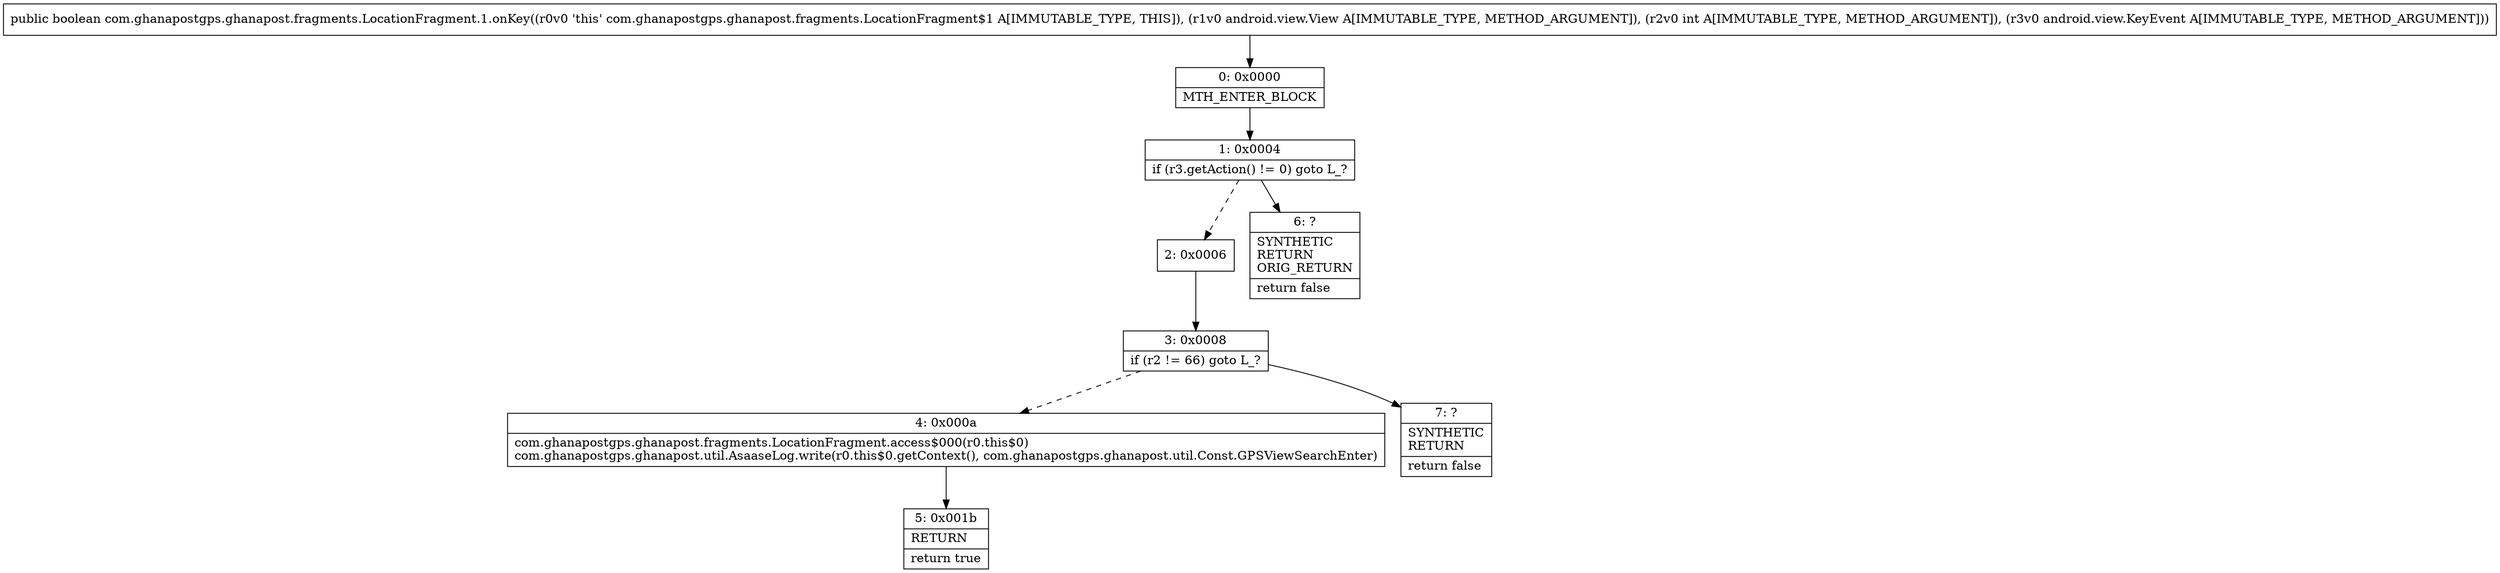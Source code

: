 digraph "CFG forcom.ghanapostgps.ghanapost.fragments.LocationFragment.1.onKey(Landroid\/view\/View;ILandroid\/view\/KeyEvent;)Z" {
Node_0 [shape=record,label="{0\:\ 0x0000|MTH_ENTER_BLOCK\l}"];
Node_1 [shape=record,label="{1\:\ 0x0004|if (r3.getAction() != 0) goto L_?\l}"];
Node_2 [shape=record,label="{2\:\ 0x0006}"];
Node_3 [shape=record,label="{3\:\ 0x0008|if (r2 != 66) goto L_?\l}"];
Node_4 [shape=record,label="{4\:\ 0x000a|com.ghanapostgps.ghanapost.fragments.LocationFragment.access$000(r0.this$0)\lcom.ghanapostgps.ghanapost.util.AsaaseLog.write(r0.this$0.getContext(), com.ghanapostgps.ghanapost.util.Const.GPSViewSearchEnter)\l}"];
Node_5 [shape=record,label="{5\:\ 0x001b|RETURN\l|return true\l}"];
Node_6 [shape=record,label="{6\:\ ?|SYNTHETIC\lRETURN\lORIG_RETURN\l|return false\l}"];
Node_7 [shape=record,label="{7\:\ ?|SYNTHETIC\lRETURN\l|return false\l}"];
MethodNode[shape=record,label="{public boolean com.ghanapostgps.ghanapost.fragments.LocationFragment.1.onKey((r0v0 'this' com.ghanapostgps.ghanapost.fragments.LocationFragment$1 A[IMMUTABLE_TYPE, THIS]), (r1v0 android.view.View A[IMMUTABLE_TYPE, METHOD_ARGUMENT]), (r2v0 int A[IMMUTABLE_TYPE, METHOD_ARGUMENT]), (r3v0 android.view.KeyEvent A[IMMUTABLE_TYPE, METHOD_ARGUMENT])) }"];
MethodNode -> Node_0;
Node_0 -> Node_1;
Node_1 -> Node_2[style=dashed];
Node_1 -> Node_6;
Node_2 -> Node_3;
Node_3 -> Node_4[style=dashed];
Node_3 -> Node_7;
Node_4 -> Node_5;
}

